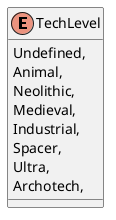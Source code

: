 @startuml
enum TechLevel {
    Undefined,
    Animal,
    Neolithic,
    Medieval,
    Industrial,
    Spacer,
    Ultra,
    Archotech,
}
@enduml
